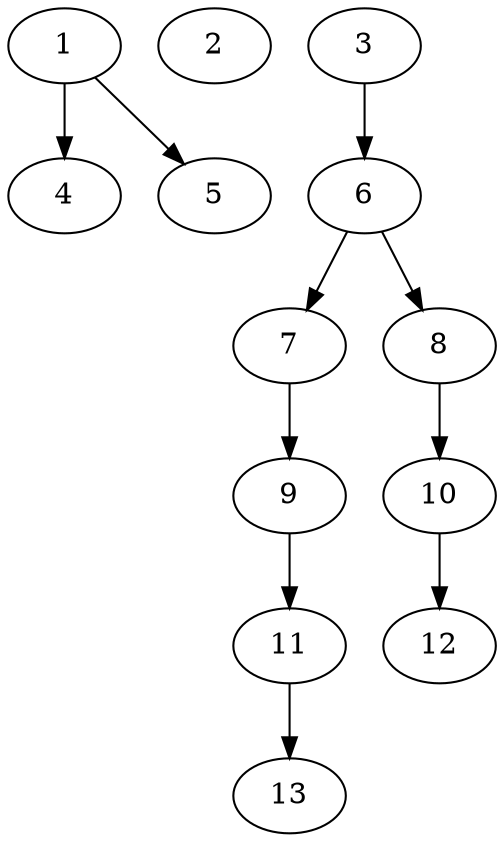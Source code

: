 // DAG (tier=1-easy, mode=data, n=13, ccr=0.307, fat=0.447, density=0.204, regular=0.735, jump=0.017, mindata=1048576, maxdata=8388608)
// DAG automatically generated by daggen at Sun Aug 24 16:33:33 2025
// /home/ermia/Project/Environments/daggen/bin/daggen --dot --ccr 0.307 --fat 0.447 --regular 0.735 --density 0.204 --jump 0.017 --mindata 1048576 --maxdata 8388608 -n 13 
digraph G {
  1 [size="3549528844650503", alpha="0.10", expect_size="1774764422325251"]
  1 -> 4 [size ="298577033166848"]
  1 -> 5 [size ="298577033166848"]
  2 [size="1353558982793183232", alpha="0.11", expect_size="676779491396591616"]
  3 [size="229312834646489920", alpha="0.18", expect_size="114656417323244960"]
  3 -> 6 [size ="265137759977472"]
  4 [size="243996606173687168", alpha="0.13", expect_size="121998303086843584"]
  5 [size="455890124075752751104", alpha="0.13", expect_size="227945062037876375552"]
  6 [size="800633686198903", alpha="0.18", expect_size="400316843099451"]
  6 -> 7 [size ="18349585072128"]
  6 -> 8 [size ="18349585072128"]
  7 [size="22580222825796876", alpha="0.17", expect_size="11290111412898438"]
  7 -> 9 [size ="368181248000000"]
  8 [size="3781047529125638", alpha="0.01", expect_size="1890523764562819"]
  8 -> 10 [size ="105479330070528"]
  9 [size="8675804553264754", alpha="0.10", expect_size="4337902276632377"]
  9 -> 11 [size ="216991445024768"]
  10 [size="242142042482636672", alpha="0.03", expect_size="121071021241318336"]
  10 -> 12 [size ="169492034355200"]
  11 [size="185651877366321905664", alpha="0.09", expect_size="92825938683160952832"]
  11 -> 13 [size ="260349181820928"]
  12 [size="803953477428744832", alpha="0.15", expect_size="401976738714372416"]
  13 [size="336239581953786304", alpha="0.11", expect_size="168119790976893152"]
}